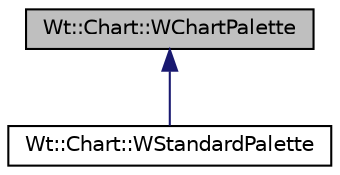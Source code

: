 digraph "Wt::Chart::WChartPalette"
{
 // LATEX_PDF_SIZE
  edge [fontname="Helvetica",fontsize="10",labelfontname="Helvetica",labelfontsize="10"];
  node [fontname="Helvetica",fontsize="10",shape=record];
  Node1 [label="Wt::Chart::WChartPalette",height=0.2,width=0.4,color="black", fillcolor="grey75", style="filled", fontcolor="black",tooltip="Abstract base class for styling rendered data series in charts."];
  Node1 -> Node2 [dir="back",color="midnightblue",fontsize="10",style="solid",fontname="Helvetica"];
  Node2 [label="Wt::Chart::WStandardPalette",height=0.2,width=0.4,color="black", fillcolor="white", style="filled",URL="$classWt_1_1Chart_1_1WStandardPalette.html",tooltip="Standard styling for rendering series in charts."];
}

